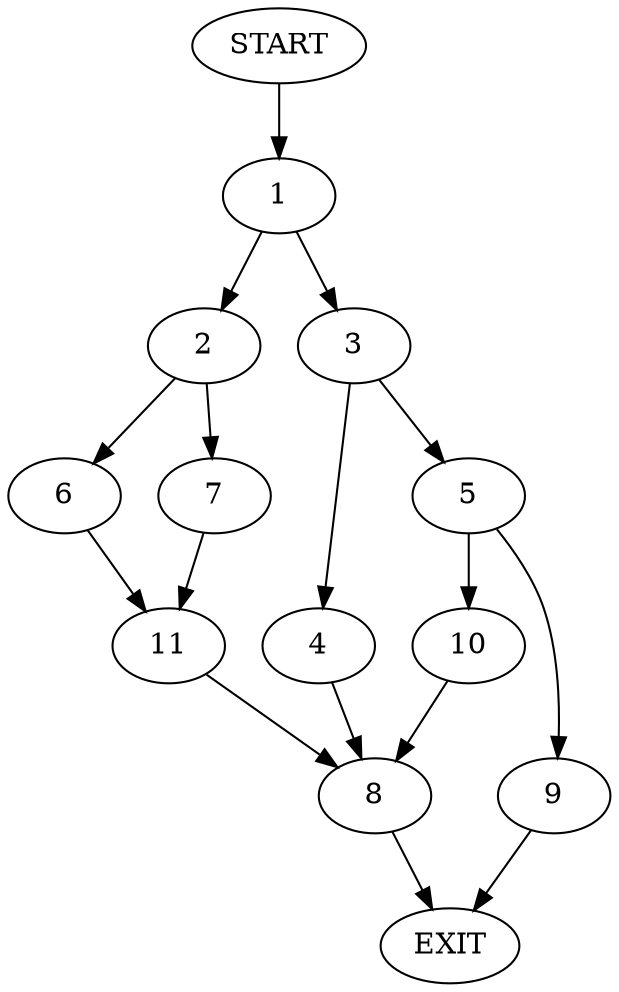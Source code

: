 digraph {
0 [label="START"]
12 [label="EXIT"]
0 -> 1
1 -> 2
1 -> 3
3 -> 4
3 -> 5
2 -> 6
2 -> 7
4 -> 8
5 -> 9
5 -> 10
9 -> 12
10 -> 8
8 -> 12
6 -> 11
7 -> 11
11 -> 8
}
